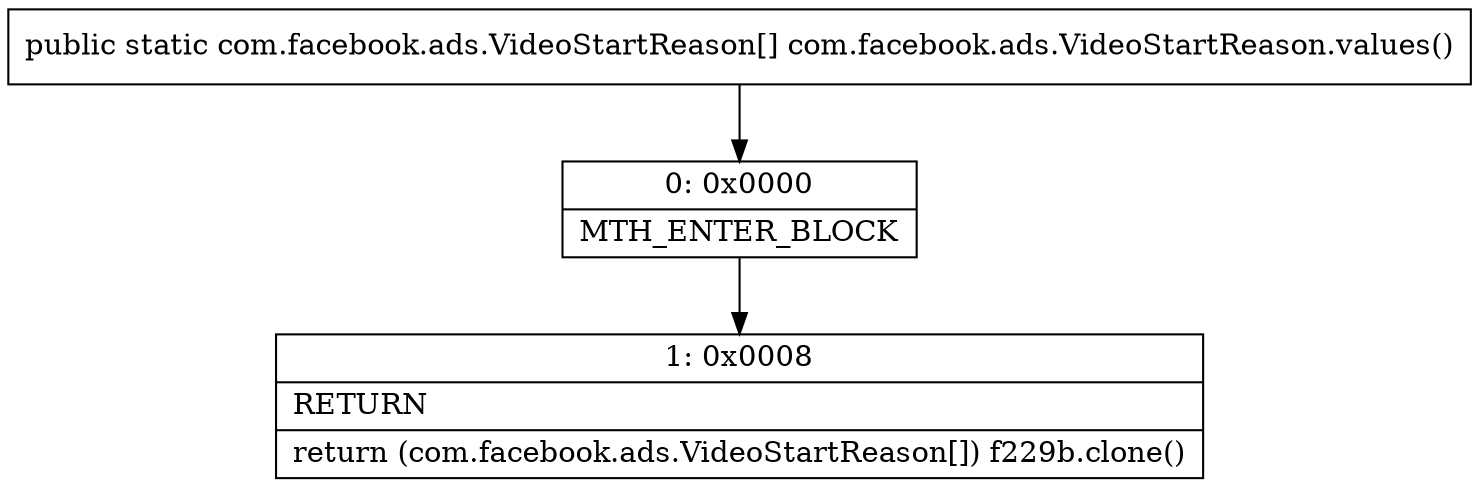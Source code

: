 digraph "CFG forcom.facebook.ads.VideoStartReason.values()[Lcom\/facebook\/ads\/VideoStartReason;" {
Node_0 [shape=record,label="{0\:\ 0x0000|MTH_ENTER_BLOCK\l}"];
Node_1 [shape=record,label="{1\:\ 0x0008|RETURN\l|return (com.facebook.ads.VideoStartReason[]) f229b.clone()\l}"];
MethodNode[shape=record,label="{public static com.facebook.ads.VideoStartReason[] com.facebook.ads.VideoStartReason.values() }"];
MethodNode -> Node_0;
Node_0 -> Node_1;
}

